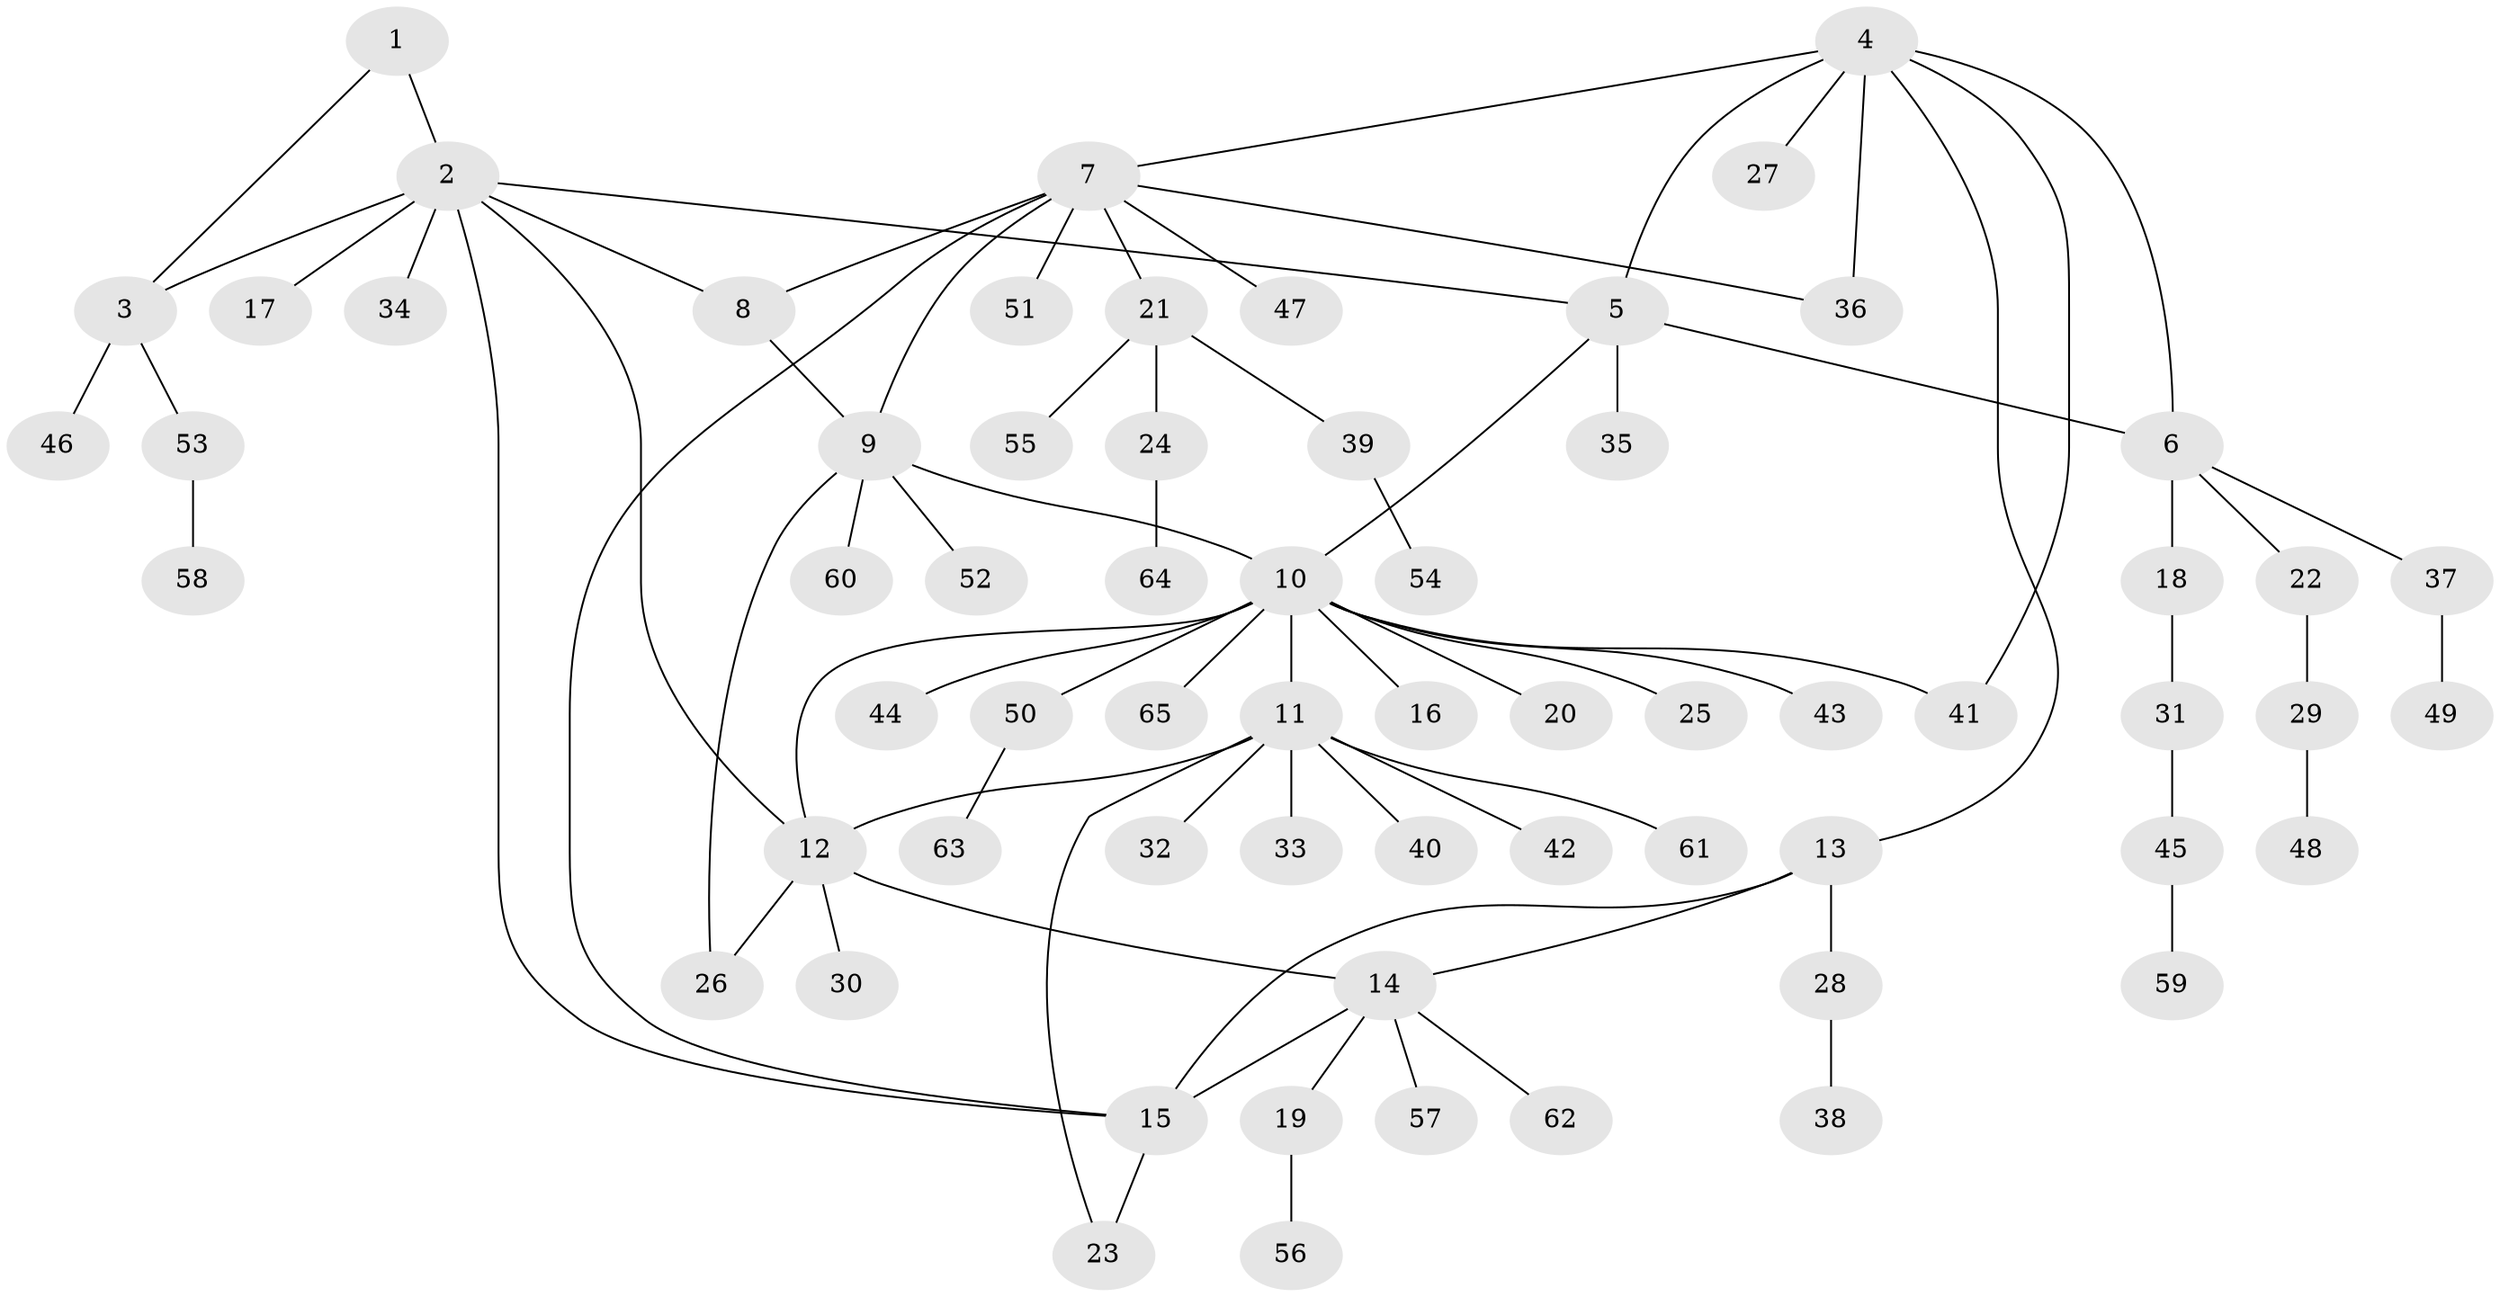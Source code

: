 // coarse degree distribution, {2: 0.14285714285714285, 7: 0.07142857142857142, 3: 0.07142857142857142, 6: 0.047619047619047616, 1: 0.5238095238095238, 11: 0.023809523809523808, 5: 0.07142857142857142, 4: 0.047619047619047616}
// Generated by graph-tools (version 1.1) at 2025/37/03/04/25 23:37:45]
// undirected, 65 vertices, 79 edges
graph export_dot {
  node [color=gray90,style=filled];
  1;
  2;
  3;
  4;
  5;
  6;
  7;
  8;
  9;
  10;
  11;
  12;
  13;
  14;
  15;
  16;
  17;
  18;
  19;
  20;
  21;
  22;
  23;
  24;
  25;
  26;
  27;
  28;
  29;
  30;
  31;
  32;
  33;
  34;
  35;
  36;
  37;
  38;
  39;
  40;
  41;
  42;
  43;
  44;
  45;
  46;
  47;
  48;
  49;
  50;
  51;
  52;
  53;
  54;
  55;
  56;
  57;
  58;
  59;
  60;
  61;
  62;
  63;
  64;
  65;
  1 -- 2;
  1 -- 3;
  2 -- 3;
  2 -- 5;
  2 -- 8;
  2 -- 12;
  2 -- 15;
  2 -- 17;
  2 -- 34;
  3 -- 46;
  3 -- 53;
  4 -- 5;
  4 -- 6;
  4 -- 7;
  4 -- 13;
  4 -- 27;
  4 -- 36;
  4 -- 41;
  5 -- 6;
  5 -- 10;
  5 -- 35;
  6 -- 18;
  6 -- 22;
  6 -- 37;
  7 -- 8;
  7 -- 9;
  7 -- 15;
  7 -- 21;
  7 -- 36;
  7 -- 47;
  7 -- 51;
  8 -- 9;
  9 -- 10;
  9 -- 26;
  9 -- 52;
  9 -- 60;
  10 -- 11;
  10 -- 12;
  10 -- 16;
  10 -- 20;
  10 -- 25;
  10 -- 41;
  10 -- 43;
  10 -- 44;
  10 -- 50;
  10 -- 65;
  11 -- 12;
  11 -- 23;
  11 -- 32;
  11 -- 33;
  11 -- 40;
  11 -- 42;
  11 -- 61;
  12 -- 14;
  12 -- 26;
  12 -- 30;
  13 -- 14;
  13 -- 15;
  13 -- 28;
  14 -- 15;
  14 -- 19;
  14 -- 57;
  14 -- 62;
  15 -- 23;
  18 -- 31;
  19 -- 56;
  21 -- 24;
  21 -- 39;
  21 -- 55;
  22 -- 29;
  24 -- 64;
  28 -- 38;
  29 -- 48;
  31 -- 45;
  37 -- 49;
  39 -- 54;
  45 -- 59;
  50 -- 63;
  53 -- 58;
}
